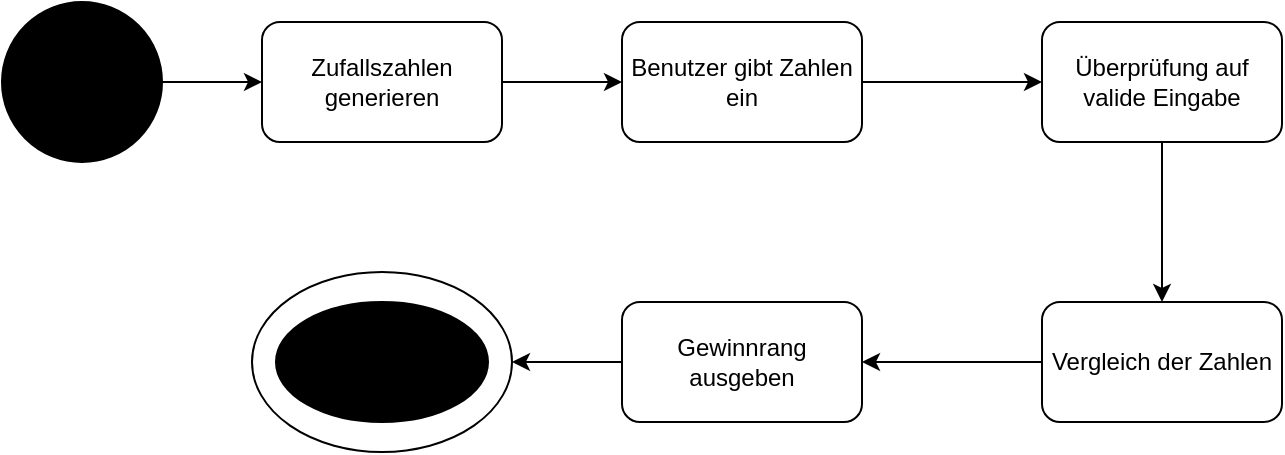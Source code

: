 <mxfile version="19.0.1" type="device"><diagram id="zGLFpjBaxGWTPSjVvtTq" name="Seite-1"><mxGraphModel dx="510" dy="641" grid="1" gridSize="10" guides="1" tooltips="1" connect="1" arrows="1" fold="1" page="1" pageScale="1" pageWidth="827" pageHeight="1169" math="0" shadow="0"><root><mxCell id="0"/><mxCell id="1" parent="0"/><mxCell id="9bvlSFsuF3U7mr1_mKb_-3" value="" style="edgeStyle=orthogonalEdgeStyle;rounded=0;orthogonalLoop=1;jettySize=auto;html=1;" edge="1" parent="1" source="9bvlSFsuF3U7mr1_mKb_-1" target="9bvlSFsuF3U7mr1_mKb_-2"><mxGeometry relative="1" as="geometry"/></mxCell><mxCell id="9bvlSFsuF3U7mr1_mKb_-1" value="" style="ellipse;whiteSpace=wrap;html=1;aspect=fixed;fillColor=#000000;" vertex="1" parent="1"><mxGeometry x="130" y="40" width="80" height="80" as="geometry"/></mxCell><mxCell id="9bvlSFsuF3U7mr1_mKb_-5" value="" style="edgeStyle=orthogonalEdgeStyle;rounded=0;orthogonalLoop=1;jettySize=auto;html=1;" edge="1" parent="1" source="9bvlSFsuF3U7mr1_mKb_-2" target="9bvlSFsuF3U7mr1_mKb_-4"><mxGeometry relative="1" as="geometry"/></mxCell><mxCell id="9bvlSFsuF3U7mr1_mKb_-2" value="Zufallszahlen generieren" style="rounded=1;whiteSpace=wrap;html=1;fillColor=#FFFFFF;" vertex="1" parent="1"><mxGeometry x="260" y="50" width="120" height="60" as="geometry"/></mxCell><mxCell id="9bvlSFsuF3U7mr1_mKb_-7" value="" style="edgeStyle=orthogonalEdgeStyle;rounded=0;orthogonalLoop=1;jettySize=auto;html=1;" edge="1" parent="1" source="9bvlSFsuF3U7mr1_mKb_-4" target="9bvlSFsuF3U7mr1_mKb_-6"><mxGeometry relative="1" as="geometry"/></mxCell><mxCell id="9bvlSFsuF3U7mr1_mKb_-4" value="Benutzer gibt Zahlen ein" style="rounded=1;whiteSpace=wrap;html=1;fillColor=#FFFFFF;" vertex="1" parent="1"><mxGeometry x="440" y="50" width="120" height="60" as="geometry"/></mxCell><mxCell id="9bvlSFsuF3U7mr1_mKb_-9" value="" style="edgeStyle=orthogonalEdgeStyle;rounded=0;orthogonalLoop=1;jettySize=auto;html=1;" edge="1" parent="1" source="9bvlSFsuF3U7mr1_mKb_-6" target="9bvlSFsuF3U7mr1_mKb_-8"><mxGeometry relative="1" as="geometry"/></mxCell><mxCell id="9bvlSFsuF3U7mr1_mKb_-6" value="Überprüfung auf valide Eingabe" style="rounded=1;whiteSpace=wrap;html=1;fillColor=#FFFFFF;" vertex="1" parent="1"><mxGeometry x="650" y="50" width="120" height="60" as="geometry"/></mxCell><mxCell id="9bvlSFsuF3U7mr1_mKb_-11" value="" style="edgeStyle=orthogonalEdgeStyle;rounded=0;orthogonalLoop=1;jettySize=auto;html=1;" edge="1" parent="1" source="9bvlSFsuF3U7mr1_mKb_-8" target="9bvlSFsuF3U7mr1_mKb_-10"><mxGeometry relative="1" as="geometry"/></mxCell><mxCell id="9bvlSFsuF3U7mr1_mKb_-8" value="Vergleich der Zahlen" style="rounded=1;whiteSpace=wrap;html=1;fillColor=#FFFFFF;" vertex="1" parent="1"><mxGeometry x="650" y="190" width="120" height="60" as="geometry"/></mxCell><mxCell id="9bvlSFsuF3U7mr1_mKb_-15" value="" style="edgeStyle=orthogonalEdgeStyle;rounded=0;orthogonalLoop=1;jettySize=auto;html=1;" edge="1" parent="1" source="9bvlSFsuF3U7mr1_mKb_-10" target="9bvlSFsuF3U7mr1_mKb_-12"><mxGeometry relative="1" as="geometry"/></mxCell><mxCell id="9bvlSFsuF3U7mr1_mKb_-10" value="Gewinnrang ausgeben" style="rounded=1;whiteSpace=wrap;html=1;fillColor=#FFFFFF;" vertex="1" parent="1"><mxGeometry x="440" y="190" width="120" height="60" as="geometry"/></mxCell><mxCell id="9bvlSFsuF3U7mr1_mKb_-12" value="" style="ellipse;whiteSpace=wrap;html=1;fillColor=#FFFFFF;" vertex="1" parent="1"><mxGeometry x="255" y="175" width="130" height="90" as="geometry"/></mxCell><mxCell id="9bvlSFsuF3U7mr1_mKb_-13" value="" style="ellipse;whiteSpace=wrap;html=1;fillColor=#000000;" vertex="1" parent="1"><mxGeometry x="267" y="190" width="106" height="60" as="geometry"/></mxCell></root></mxGraphModel></diagram></mxfile>